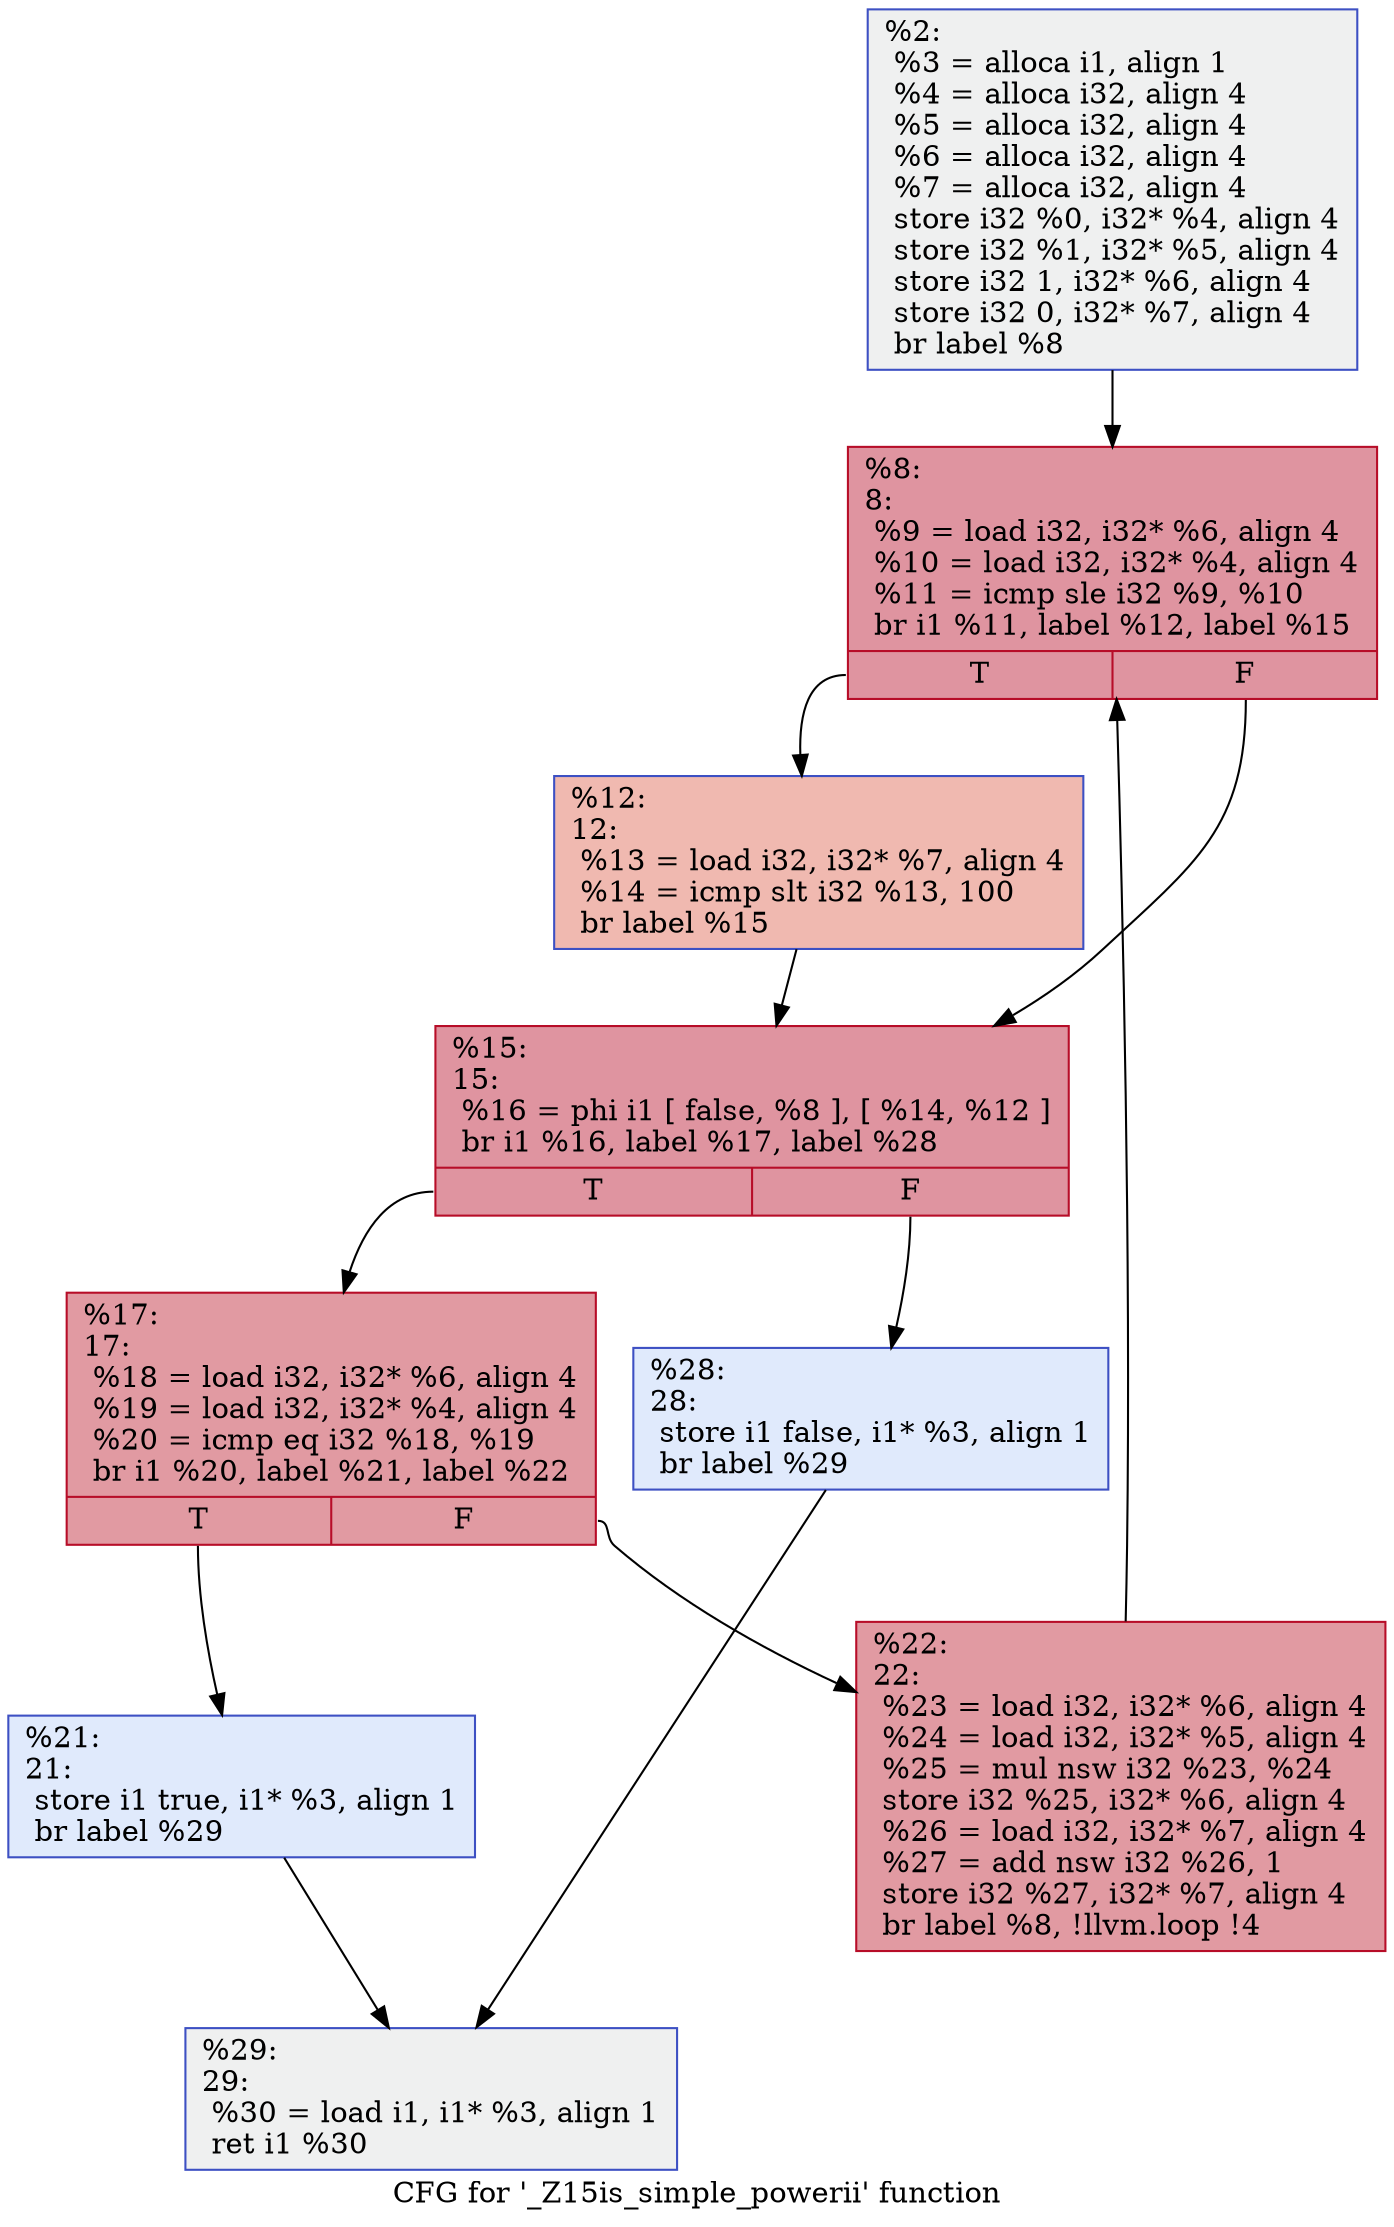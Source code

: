 digraph "CFG for '_Z15is_simple_powerii' function" {
	label="CFG for '_Z15is_simple_powerii' function";

	Node0x556494549810 [shape=record,color="#3d50c3ff", style=filled, fillcolor="#dbdcde70",label="{%2:\l  %3 = alloca i1, align 1\l  %4 = alloca i32, align 4\l  %5 = alloca i32, align 4\l  %6 = alloca i32, align 4\l  %7 = alloca i32, align 4\l  store i32 %0, i32* %4, align 4\l  store i32 %1, i32* %5, align 4\l  store i32 1, i32* %6, align 4\l  store i32 0, i32* %7, align 4\l  br label %8\l}"];
	Node0x556494549810 -> Node0x55649454a360;
	Node0x55649454a360 [shape=record,color="#b70d28ff", style=filled, fillcolor="#b70d2870",label="{%8:\l8:                                                \l  %9 = load i32, i32* %6, align 4\l  %10 = load i32, i32* %4, align 4\l  %11 = icmp sle i32 %9, %10\l  br i1 %11, label %12, label %15\l|{<s0>T|<s1>F}}"];
	Node0x55649454a360:s0 -> Node0x556494549f80;
	Node0x55649454a360:s1 -> Node0x55649454a620;
	Node0x556494549f80 [shape=record,color="#3d50c3ff", style=filled, fillcolor="#de614d70",label="{%12:\l12:                                               \l  %13 = load i32, i32* %7, align 4\l  %14 = icmp slt i32 %13, 100\l  br label %15\l}"];
	Node0x556494549f80 -> Node0x55649454a620;
	Node0x55649454a620 [shape=record,color="#b70d28ff", style=filled, fillcolor="#b70d2870",label="{%15:\l15:                                               \l  %16 = phi i1 [ false, %8 ], [ %14, %12 ]\l  br i1 %16, label %17, label %28\l|{<s0>T|<s1>F}}"];
	Node0x55649454a620:s0 -> Node0x55649454a9e0;
	Node0x55649454a620:s1 -> Node0x55649454aa30;
	Node0x55649454a9e0 [shape=record,color="#b70d28ff", style=filled, fillcolor="#bb1b2c70",label="{%17:\l17:                                               \l  %18 = load i32, i32* %6, align 4\l  %19 = load i32, i32* %4, align 4\l  %20 = icmp eq i32 %18, %19\l  br i1 %20, label %21, label %22\l|{<s0>T|<s1>F}}"];
	Node0x55649454a9e0:s0 -> Node0x55649454ac10;
	Node0x55649454a9e0:s1 -> Node0x55649454ac60;
	Node0x55649454ac10 [shape=record,color="#3d50c3ff", style=filled, fillcolor="#b9d0f970",label="{%21:\l21:                                               \l  store i1 true, i1* %3, align 1\l  br label %29\l}"];
	Node0x55649454ac10 -> Node0x55649454ae60;
	Node0x55649454ac60 [shape=record,color="#b70d28ff", style=filled, fillcolor="#bb1b2c70",label="{%22:\l22:                                               \l  %23 = load i32, i32* %6, align 4\l  %24 = load i32, i32* %5, align 4\l  %25 = mul nsw i32 %23, %24\l  store i32 %25, i32* %6, align 4\l  %26 = load i32, i32* %7, align 4\l  %27 = add nsw i32 %26, 1\l  store i32 %27, i32* %7, align 4\l  br label %8, !llvm.loop !4\l}"];
	Node0x55649454ac60 -> Node0x55649454a360;
	Node0x55649454aa30 [shape=record,color="#3d50c3ff", style=filled, fillcolor="#b9d0f970",label="{%28:\l28:                                               \l  store i1 false, i1* %3, align 1\l  br label %29\l}"];
	Node0x55649454aa30 -> Node0x55649454ae60;
	Node0x55649454ae60 [shape=record,color="#3d50c3ff", style=filled, fillcolor="#dbdcde70",label="{%29:\l29:                                               \l  %30 = load i1, i1* %3, align 1\l  ret i1 %30\l}"];
}
